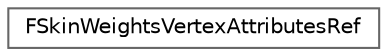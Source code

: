 digraph "Graphical Class Hierarchy"
{
 // INTERACTIVE_SVG=YES
 // LATEX_PDF_SIZE
  bgcolor="transparent";
  edge [fontname=Helvetica,fontsize=10,labelfontname=Helvetica,labelfontsize=10];
  node [fontname=Helvetica,fontsize=10,shape=box,height=0.2,width=0.4];
  rankdir="LR";
  Node0 [id="Node000000",label="FSkinWeightsVertexAttributesRef",height=0.2,width=0.4,color="grey40", fillcolor="white", style="filled",URL="$df/d37/classFSkinWeightsVertexAttributesRef.html",tooltip=" "];
}
